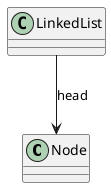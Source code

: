 @startuml

skinparam classAttributeIconSize 0

class Node
class LinkedList

' Relación de Asociación/Uso: DoublyLinkedList usa DoublyNode para su cabeza y cola
LinkedList --> Node : "head"

@enduml